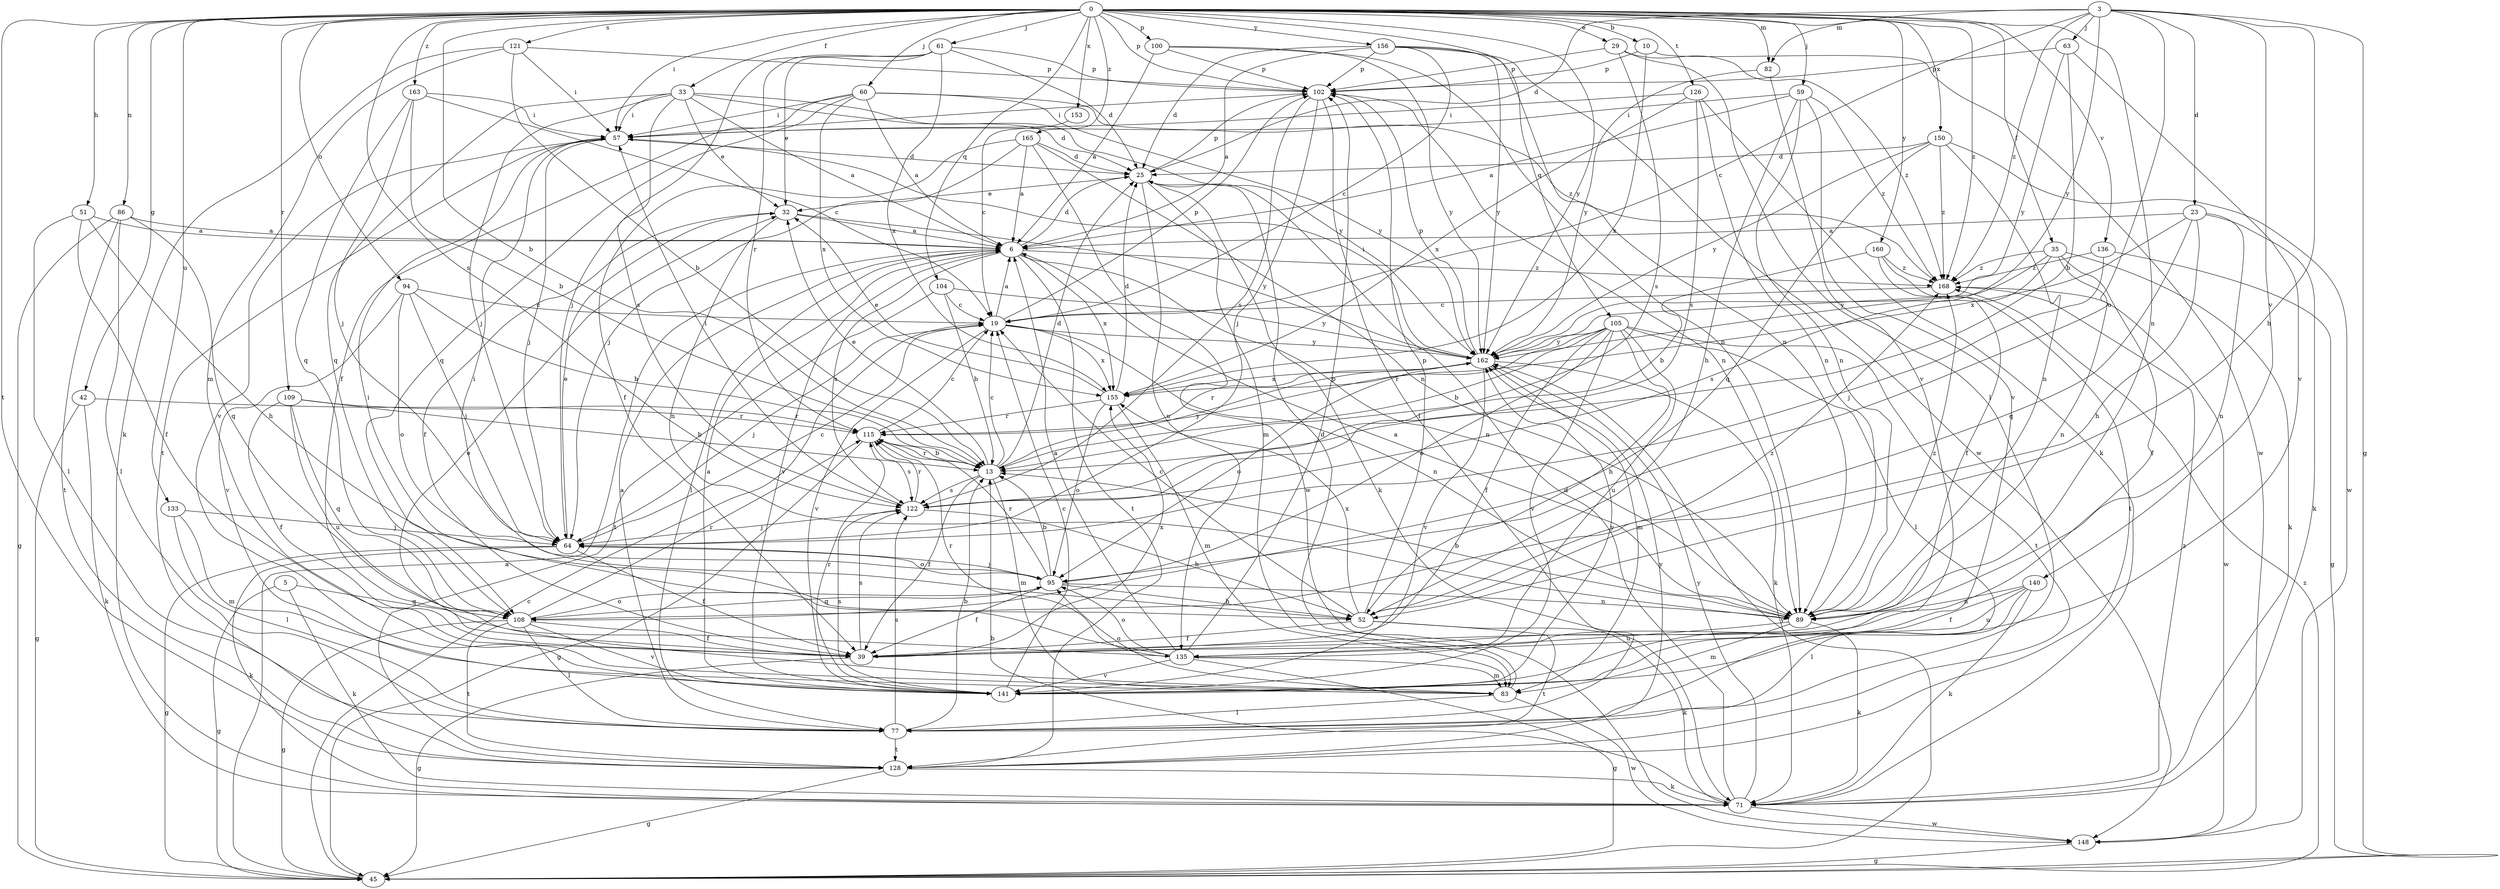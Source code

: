 strict digraph  {
0;
3;
5;
6;
10;
13;
19;
23;
25;
29;
32;
33;
35;
39;
42;
45;
51;
52;
57;
59;
60;
61;
63;
64;
71;
77;
82;
83;
86;
89;
94;
95;
100;
102;
104;
105;
108;
109;
115;
121;
122;
126;
128;
133;
135;
136;
140;
141;
148;
150;
153;
155;
156;
160;
162;
163;
165;
168;
0 -> 10  [label=b];
0 -> 13  [label=b];
0 -> 29  [label=e];
0 -> 33  [label=f];
0 -> 35  [label=f];
0 -> 42  [label=g];
0 -> 51  [label=h];
0 -> 57  [label=i];
0 -> 59  [label=j];
0 -> 60  [label=j];
0 -> 61  [label=j];
0 -> 82  [label=m];
0 -> 86  [label=n];
0 -> 89  [label=n];
0 -> 94  [label=o];
0 -> 100  [label=p];
0 -> 102  [label=p];
0 -> 104  [label=q];
0 -> 105  [label=q];
0 -> 109  [label=r];
0 -> 121  [label=s];
0 -> 122  [label=s];
0 -> 126  [label=t];
0 -> 128  [label=t];
0 -> 133  [label=u];
0 -> 136  [label=v];
0 -> 150  [label=x];
0 -> 153  [label=x];
0 -> 156  [label=y];
0 -> 160  [label=y];
0 -> 162  [label=y];
0 -> 163  [label=z];
0 -> 165  [label=z];
0 -> 168  [label=z];
3 -> 19  [label=c];
3 -> 23  [label=d];
3 -> 25  [label=d];
3 -> 45  [label=g];
3 -> 52  [label=h];
3 -> 63  [label=j];
3 -> 82  [label=m];
3 -> 95  [label=o];
3 -> 140  [label=v];
3 -> 162  [label=y];
3 -> 168  [label=z];
5 -> 45  [label=g];
5 -> 71  [label=k];
5 -> 108  [label=q];
6 -> 25  [label=d];
6 -> 77  [label=l];
6 -> 89  [label=n];
6 -> 122  [label=s];
6 -> 128  [label=t];
6 -> 141  [label=v];
6 -> 155  [label=x];
6 -> 168  [label=z];
10 -> 102  [label=p];
10 -> 148  [label=w];
10 -> 155  [label=x];
13 -> 19  [label=c];
13 -> 25  [label=d];
13 -> 32  [label=e];
13 -> 39  [label=f];
13 -> 83  [label=m];
13 -> 115  [label=r];
13 -> 122  [label=s];
13 -> 162  [label=y];
19 -> 6  [label=a];
19 -> 64  [label=j];
19 -> 89  [label=n];
19 -> 102  [label=p];
19 -> 141  [label=v];
19 -> 155  [label=x];
19 -> 162  [label=y];
23 -> 6  [label=a];
23 -> 52  [label=h];
23 -> 71  [label=k];
23 -> 89  [label=n];
23 -> 108  [label=q];
23 -> 155  [label=x];
25 -> 32  [label=e];
25 -> 71  [label=k];
25 -> 83  [label=m];
25 -> 102  [label=p];
25 -> 135  [label=u];
29 -> 77  [label=l];
29 -> 102  [label=p];
29 -> 122  [label=s];
29 -> 168  [label=z];
32 -> 6  [label=a];
32 -> 39  [label=f];
32 -> 89  [label=n];
32 -> 162  [label=y];
33 -> 6  [label=a];
33 -> 25  [label=d];
33 -> 32  [label=e];
33 -> 57  [label=i];
33 -> 64  [label=j];
33 -> 108  [label=q];
33 -> 122  [label=s];
33 -> 162  [label=y];
35 -> 39  [label=f];
35 -> 71  [label=k];
35 -> 89  [label=n];
35 -> 122  [label=s];
35 -> 162  [label=y];
35 -> 168  [label=z];
39 -> 45  [label=g];
39 -> 122  [label=s];
39 -> 155  [label=x];
42 -> 45  [label=g];
42 -> 71  [label=k];
42 -> 115  [label=r];
45 -> 6  [label=a];
45 -> 19  [label=c];
45 -> 162  [label=y];
45 -> 168  [label=z];
51 -> 6  [label=a];
51 -> 39  [label=f];
51 -> 52  [label=h];
51 -> 77  [label=l];
52 -> 19  [label=c];
52 -> 39  [label=f];
52 -> 57  [label=i];
52 -> 71  [label=k];
52 -> 102  [label=p];
52 -> 128  [label=t];
52 -> 155  [label=x];
52 -> 168  [label=z];
57 -> 25  [label=d];
57 -> 64  [label=j];
57 -> 128  [label=t];
57 -> 141  [label=v];
59 -> 6  [label=a];
59 -> 52  [label=h];
59 -> 57  [label=i];
59 -> 89  [label=n];
59 -> 141  [label=v];
59 -> 168  [label=z];
60 -> 6  [label=a];
60 -> 39  [label=f];
60 -> 57  [label=i];
60 -> 108  [label=q];
60 -> 155  [label=x];
60 -> 162  [label=y];
60 -> 168  [label=z];
61 -> 25  [label=d];
61 -> 32  [label=e];
61 -> 64  [label=j];
61 -> 102  [label=p];
61 -> 115  [label=r];
61 -> 155  [label=x];
63 -> 13  [label=b];
63 -> 102  [label=p];
63 -> 141  [label=v];
63 -> 162  [label=y];
64 -> 19  [label=c];
64 -> 32  [label=e];
64 -> 39  [label=f];
64 -> 45  [label=g];
64 -> 71  [label=k];
64 -> 95  [label=o];
71 -> 13  [label=b];
71 -> 25  [label=d];
71 -> 148  [label=w];
71 -> 162  [label=y];
71 -> 168  [label=z];
77 -> 6  [label=a];
77 -> 13  [label=b];
77 -> 122  [label=s];
77 -> 128  [label=t];
82 -> 141  [label=v];
82 -> 162  [label=y];
83 -> 25  [label=d];
83 -> 32  [label=e];
83 -> 77  [label=l];
83 -> 95  [label=o];
83 -> 148  [label=w];
86 -> 6  [label=a];
86 -> 45  [label=g];
86 -> 77  [label=l];
86 -> 108  [label=q];
86 -> 128  [label=t];
89 -> 6  [label=a];
89 -> 13  [label=b];
89 -> 71  [label=k];
89 -> 83  [label=m];
89 -> 135  [label=u];
89 -> 168  [label=z];
94 -> 13  [label=b];
94 -> 19  [label=c];
94 -> 64  [label=j];
94 -> 95  [label=o];
94 -> 141  [label=v];
95 -> 13  [label=b];
95 -> 39  [label=f];
95 -> 52  [label=h];
95 -> 64  [label=j];
95 -> 89  [label=n];
95 -> 108  [label=q];
95 -> 115  [label=r];
100 -> 6  [label=a];
100 -> 89  [label=n];
100 -> 102  [label=p];
100 -> 162  [label=y];
102 -> 57  [label=i];
102 -> 64  [label=j];
102 -> 77  [label=l];
102 -> 89  [label=n];
102 -> 122  [label=s];
104 -> 13  [label=b];
104 -> 19  [label=c];
104 -> 128  [label=t];
104 -> 162  [label=y];
105 -> 13  [label=b];
105 -> 39  [label=f];
105 -> 52  [label=h];
105 -> 77  [label=l];
105 -> 95  [label=o];
105 -> 115  [label=r];
105 -> 128  [label=t];
105 -> 135  [label=u];
105 -> 141  [label=v];
105 -> 162  [label=y];
108 -> 39  [label=f];
108 -> 45  [label=g];
108 -> 77  [label=l];
108 -> 95  [label=o];
108 -> 115  [label=r];
108 -> 128  [label=t];
108 -> 141  [label=v];
109 -> 13  [label=b];
109 -> 39  [label=f];
109 -> 108  [label=q];
109 -> 115  [label=r];
109 -> 135  [label=u];
115 -> 13  [label=b];
115 -> 19  [label=c];
115 -> 45  [label=g];
115 -> 122  [label=s];
121 -> 13  [label=b];
121 -> 57  [label=i];
121 -> 71  [label=k];
121 -> 83  [label=m];
121 -> 102  [label=p];
122 -> 52  [label=h];
122 -> 57  [label=i];
122 -> 64  [label=j];
122 -> 115  [label=r];
126 -> 57  [label=i];
126 -> 71  [label=k];
126 -> 89  [label=n];
126 -> 122  [label=s];
126 -> 155  [label=x];
128 -> 45  [label=g];
128 -> 71  [label=k];
128 -> 162  [label=y];
133 -> 64  [label=j];
133 -> 77  [label=l];
133 -> 83  [label=m];
135 -> 6  [label=a];
135 -> 45  [label=g];
135 -> 57  [label=i];
135 -> 83  [label=m];
135 -> 95  [label=o];
135 -> 102  [label=p];
135 -> 115  [label=r];
135 -> 141  [label=v];
136 -> 45  [label=g];
136 -> 64  [label=j];
136 -> 168  [label=z];
140 -> 39  [label=f];
140 -> 71  [label=k];
140 -> 77  [label=l];
140 -> 89  [label=n];
140 -> 135  [label=u];
141 -> 6  [label=a];
141 -> 19  [label=c];
141 -> 115  [label=r];
141 -> 122  [label=s];
141 -> 162  [label=y];
148 -> 45  [label=g];
150 -> 25  [label=d];
150 -> 89  [label=n];
150 -> 108  [label=q];
150 -> 148  [label=w];
150 -> 162  [label=y];
150 -> 168  [label=z];
153 -> 19  [label=c];
155 -> 25  [label=d];
155 -> 32  [label=e];
155 -> 83  [label=m];
155 -> 95  [label=o];
155 -> 115  [label=r];
156 -> 6  [label=a];
156 -> 19  [label=c];
156 -> 25  [label=d];
156 -> 89  [label=n];
156 -> 102  [label=p];
156 -> 148  [label=w];
156 -> 162  [label=y];
160 -> 13  [label=b];
160 -> 39  [label=f];
160 -> 128  [label=t];
160 -> 168  [label=z];
162 -> 57  [label=i];
162 -> 71  [label=k];
162 -> 83  [label=m];
162 -> 95  [label=o];
162 -> 102  [label=p];
162 -> 115  [label=r];
162 -> 141  [label=v];
162 -> 155  [label=x];
163 -> 13  [label=b];
163 -> 19  [label=c];
163 -> 57  [label=i];
163 -> 64  [label=j];
163 -> 108  [label=q];
165 -> 6  [label=a];
165 -> 25  [label=d];
165 -> 39  [label=f];
165 -> 64  [label=j];
165 -> 89  [label=n];
165 -> 148  [label=w];
168 -> 19  [label=c];
168 -> 148  [label=w];
}
